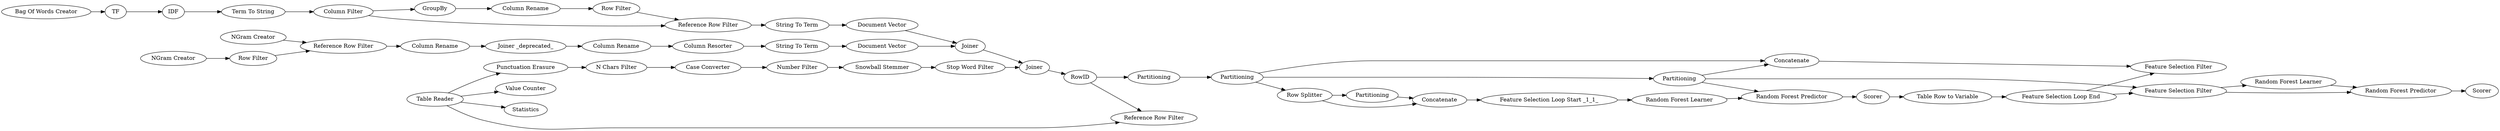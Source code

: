 digraph {
	"6337068898022062982_308" [label=Joiner]
	"6337068898022062982_309" [label=RowID]
	"4536921904288718379_313" [label=Concatenate]
	"-744888033176797652_308" [label="Row Splitter"]
	"6337068898022062982_299" [label="Document Vector"]
	"-4186854806185072386_305" [label=Partitioning]
	"-4186854806185072386_315" [label="Random Forest Learner"]
	"6337068898022062982_301" [label="Document Vector"]
	"6337068898022062982_292" [label="Column Rename"]
	"6337068898022062982_141" [label="Column Filter"]
	"6337068898022062982_297" [label=IDF]
	"4536921904288718379_297" [label=Partitioning]
	"6337068898022062982_293" [label="Bag Of Words Creator"]
	"1334407971165885264_35" [label="Number Filter"]
	"6337068898022062982_262" [label="Column Rename"]
	"1334407971165885264_36" [label="N Chars Filter"]
	"6337068898022062982_257" [label="Row Filter"]
	"-744888033176797652_310" [label=Concatenate]
	"4536921904288718379_301" [label="Random Forest Predictor"]
	"6337068898022062982_263" [label="Column Resorter"]
	"4536921904288718379_314" [label="Feature Selection Filter"]
	"4536921904288718379_306" [label="Feature Selection Loop End"]
	"1334407971165885264_87" [label="Stop Word Filter"]
	"6337068898022062982_264" [label="Joiner _deprecated_"]
	"4536921904288718379_300" [label="Random Forest Learner"]
	"-4186854806185072386_317" [label=Scorer]
	"6337068898022062982_16" [label=TF]
	"6337068898022062982_168" [label="Column Rename"]
	"4536921904288718379_298" [label=Partitioning]
	"4536921904288718379_302" [label="Feature Selection Loop Start _1_1_"]
	"6337068898022062982_140" [label="Term To String"]
	"6337068898022062982_230" [label="Reference Row Filter"]
	"6337068898022062982_307" [label=Joiner]
	"-4186854806185072386_316" [label="Random Forest Predictor"]
	"6337068898022062982_300" [label="String To Term"]
	"6337068898022062982_256" [label="NGram Creator"]
	"6337068898022062982_169" [label="Row Filter"]
	"4536921904288718379_299" [label="Feature Selection Filter"]
	"6337068898022062982_258" [label="Reference Row Filter"]
	"1334407971165885264_38" [label="Snowball Stemmer"]
	"6337068898022062982_298" [label="String To Term"]
	"1334407971165885264_34" [label="Punctuation Erasure"]
	"1334407971165885264_37" [label="Case Converter"]
	"-4186854806185072386_1" [label="Table Reader"]
	"-4186854806185072386_5" [label="Value Counter"]
	"4536921904288718379_307" [label=Scorer]
	"4536921904288718379_312" [label="Table Row to Variable"]
	"-744888033176797652_309" [label=Partitioning]
	"6337068898022062982_135" [label="NGram Creator"]
	"-4186854806185072386_4" [label=Statistics]
	"-4186854806185072386_296" [label="Reference Row Filter"]
	"6337068898022062982_167" [label=GroupBy]
	"6337068898022062982_308" -> "6337068898022062982_309"
	"4536921904288718379_306" -> "4536921904288718379_299"
	"6337068898022062982_297" -> "6337068898022062982_140"
	"6337068898022062982_299" -> "6337068898022062982_307"
	"6337068898022062982_230" -> "6337068898022062982_298"
	"-4186854806185072386_1" -> "-4186854806185072386_296"
	"4536921904288718379_312" -> "4536921904288718379_306"
	"4536921904288718379_298" -> "4536921904288718379_314"
	"6337068898022062982_16" -> "6337068898022062982_297"
	"-4186854806185072386_1" -> "1334407971165885264_34"
	"4536921904288718379_313" -> "4536921904288718379_299"
	"6337068898022062982_262" -> "6337068898022062982_264"
	"6337068898022062982_141" -> "6337068898022062982_167"
	"6337068898022062982_140" -> "6337068898022062982_141"
	"4536921904288718379_298" -> "4536921904288718379_313"
	"6337068898022062982_257" -> "6337068898022062982_258"
	"6337068898022062982_264" -> "6337068898022062982_292"
	"-4186854806185072386_1" -> "-4186854806185072386_5"
	"1334407971165885264_36" -> "1334407971165885264_37"
	"6337068898022062982_141" -> "6337068898022062982_230"
	"1334407971165885264_35" -> "1334407971165885264_38"
	"6337068898022062982_292" -> "6337068898022062982_263"
	"6337068898022062982_167" -> "6337068898022062982_168"
	"-744888033176797652_309" -> "-744888033176797652_310"
	"6337068898022062982_309" -> "-4186854806185072386_305"
	"-4186854806185072386_305" -> "4536921904288718379_297"
	"4536921904288718379_297" -> "4536921904288718379_298"
	"4536921904288718379_301" -> "4536921904288718379_307"
	"6337068898022062982_263" -> "6337068898022062982_300"
	"-744888033176797652_308" -> "-744888033176797652_309"
	"-744888033176797652_310" -> "4536921904288718379_302"
	"6337068898022062982_135" -> "6337068898022062982_258"
	"6337068898022062982_307" -> "6337068898022062982_308"
	"6337068898022062982_309" -> "-4186854806185072386_296"
	"4536921904288718379_314" -> "-4186854806185072386_315"
	"6337068898022062982_301" -> "6337068898022062982_307"
	"4536921904288718379_307" -> "4536921904288718379_312"
	"4536921904288718379_300" -> "4536921904288718379_301"
	"4536921904288718379_306" -> "4536921904288718379_314"
	"6337068898022062982_256" -> "6337068898022062982_257"
	"4536921904288718379_297" -> "4536921904288718379_313"
	"6337068898022062982_298" -> "6337068898022062982_299"
	"-744888033176797652_308" -> "-744888033176797652_310"
	"1334407971165885264_87" -> "6337068898022062982_308"
	"-4186854806185072386_1" -> "-4186854806185072386_4"
	"4536921904288718379_314" -> "-4186854806185072386_316"
	"4536921904288718379_302" -> "4536921904288718379_300"
	"-4186854806185072386_315" -> "-4186854806185072386_316"
	"-4186854806185072386_316" -> "-4186854806185072386_317"
	"6337068898022062982_300" -> "6337068898022062982_301"
	"1334407971165885264_37" -> "1334407971165885264_35"
	"4536921904288718379_297" -> "-744888033176797652_308"
	"6337068898022062982_258" -> "6337068898022062982_262"
	"1334407971165885264_34" -> "1334407971165885264_36"
	"6337068898022062982_168" -> "6337068898022062982_169"
	"4536921904288718379_298" -> "4536921904288718379_301"
	"6337068898022062982_293" -> "6337068898022062982_16"
	"1334407971165885264_38" -> "1334407971165885264_87"
	"6337068898022062982_169" -> "6337068898022062982_230"
	rankdir=LR
}
